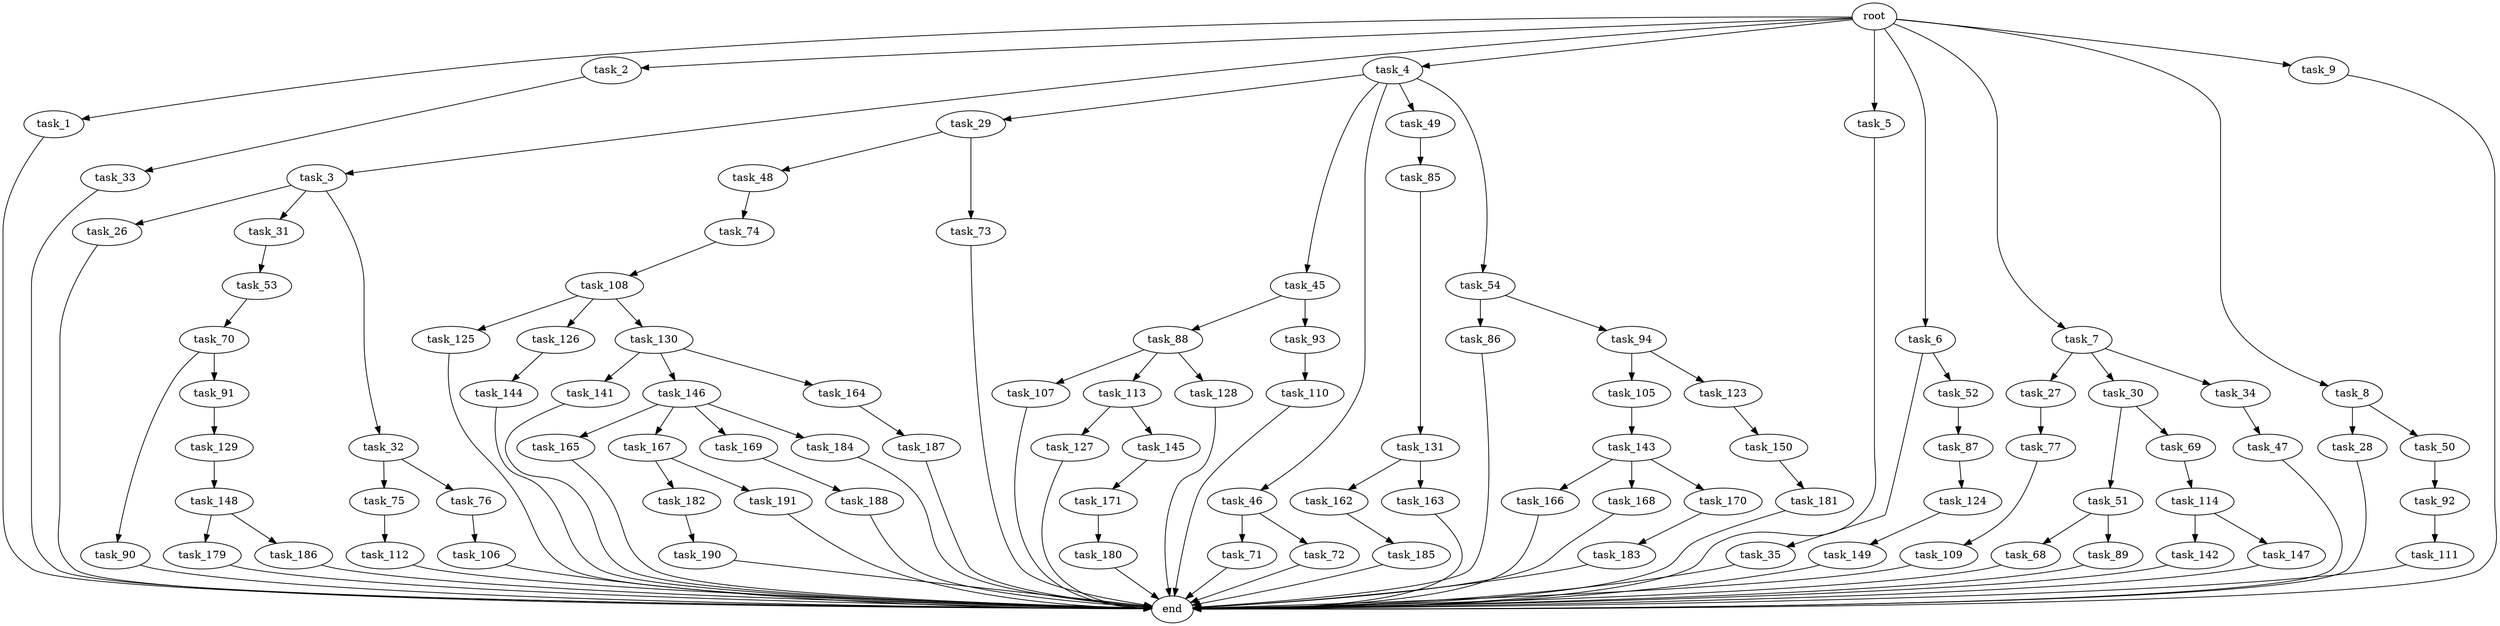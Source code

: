 digraph G {
  root [size="0.000000"];
  task_1 [size="10.240000"];
  task_2 [size="10.240000"];
  task_3 [size="10.240000"];
  task_4 [size="10.240000"];
  task_5 [size="10.240000"];
  task_6 [size="10.240000"];
  task_7 [size="10.240000"];
  task_8 [size="10.240000"];
  task_9 [size="10.240000"];
  task_26 [size="4209067950.080000"];
  task_27 [size="773094113.280000"];
  task_28 [size="5497558138.880000"];
  task_29 [size="6957847019.520000"];
  task_30 [size="773094113.280000"];
  task_31 [size="4209067950.080000"];
  task_32 [size="4209067950.080000"];
  task_33 [size="2147483648.000000"];
  task_34 [size="773094113.280000"];
  task_35 [size="8589934592.000000"];
  task_45 [size="6957847019.520000"];
  task_46 [size="6957847019.520000"];
  task_47 [size="1374389534.720000"];
  task_48 [size="1374389534.720000"];
  task_49 [size="6957847019.520000"];
  task_50 [size="5497558138.880000"];
  task_51 [size="5497558138.880000"];
  task_52 [size="8589934592.000000"];
  task_53 [size="4209067950.080000"];
  task_54 [size="6957847019.520000"];
  task_68 [size="6957847019.520000"];
  task_69 [size="5497558138.880000"];
  task_70 [size="2147483648.000000"];
  task_71 [size="6957847019.520000"];
  task_72 [size="6957847019.520000"];
  task_73 [size="1374389534.720000"];
  task_74 [size="6957847019.520000"];
  task_75 [size="2147483648.000000"];
  task_76 [size="2147483648.000000"];
  task_77 [size="8589934592.000000"];
  task_85 [size="1374389534.720000"];
  task_86 [size="773094113.280000"];
  task_87 [size="343597383.680000"];
  task_88 [size="3092376453.120000"];
  task_89 [size="6957847019.520000"];
  task_90 [size="773094113.280000"];
  task_91 [size="773094113.280000"];
  task_92 [size="3092376453.120000"];
  task_93 [size="3092376453.120000"];
  task_94 [size="773094113.280000"];
  task_105 [size="2147483648.000000"];
  task_106 [size="773094113.280000"];
  task_107 [size="6957847019.520000"];
  task_108 [size="5497558138.880000"];
  task_109 [size="343597383.680000"];
  task_110 [size="5497558138.880000"];
  task_111 [size="3092376453.120000"];
  task_112 [size="6957847019.520000"];
  task_113 [size="6957847019.520000"];
  task_114 [size="8589934592.000000"];
  task_123 [size="2147483648.000000"];
  task_124 [size="773094113.280000"];
  task_125 [size="773094113.280000"];
  task_126 [size="773094113.280000"];
  task_127 [size="773094113.280000"];
  task_128 [size="6957847019.520000"];
  task_129 [size="6957847019.520000"];
  task_130 [size="773094113.280000"];
  task_131 [size="8589934592.000000"];
  task_141 [size="8589934592.000000"];
  task_142 [size="8589934592.000000"];
  task_143 [size="2147483648.000000"];
  task_144 [size="8589934592.000000"];
  task_145 [size="773094113.280000"];
  task_146 [size="8589934592.000000"];
  task_147 [size="8589934592.000000"];
  task_148 [size="5497558138.880000"];
  task_149 [size="2147483648.000000"];
  task_150 [size="773094113.280000"];
  task_162 [size="343597383.680000"];
  task_163 [size="343597383.680000"];
  task_164 [size="8589934592.000000"];
  task_165 [size="3092376453.120000"];
  task_166 [size="5497558138.880000"];
  task_167 [size="3092376453.120000"];
  task_168 [size="5497558138.880000"];
  task_169 [size="3092376453.120000"];
  task_170 [size="5497558138.880000"];
  task_171 [size="6957847019.520000"];
  task_179 [size="6957847019.520000"];
  task_180 [size="343597383.680000"];
  task_181 [size="773094113.280000"];
  task_182 [size="3092376453.120000"];
  task_183 [size="2147483648.000000"];
  task_184 [size="3092376453.120000"];
  task_185 [size="8589934592.000000"];
  task_186 [size="6957847019.520000"];
  task_187 [size="2147483648.000000"];
  task_188 [size="4209067950.080000"];
  task_190 [size="1374389534.720000"];
  task_191 [size="3092376453.120000"];
  end [size="0.000000"];

  root -> task_1 [size="1.000000"];
  root -> task_2 [size="1.000000"];
  root -> task_3 [size="1.000000"];
  root -> task_4 [size="1.000000"];
  root -> task_5 [size="1.000000"];
  root -> task_6 [size="1.000000"];
  root -> task_7 [size="1.000000"];
  root -> task_8 [size="1.000000"];
  root -> task_9 [size="1.000000"];
  task_1 -> end [size="1.000000"];
  task_2 -> task_33 [size="209715200.000000"];
  task_3 -> task_26 [size="411041792.000000"];
  task_3 -> task_31 [size="411041792.000000"];
  task_3 -> task_32 [size="411041792.000000"];
  task_4 -> task_29 [size="679477248.000000"];
  task_4 -> task_45 [size="679477248.000000"];
  task_4 -> task_46 [size="679477248.000000"];
  task_4 -> task_49 [size="679477248.000000"];
  task_4 -> task_54 [size="679477248.000000"];
  task_5 -> end [size="1.000000"];
  task_6 -> task_35 [size="838860800.000000"];
  task_6 -> task_52 [size="838860800.000000"];
  task_7 -> task_27 [size="75497472.000000"];
  task_7 -> task_30 [size="75497472.000000"];
  task_7 -> task_34 [size="75497472.000000"];
  task_8 -> task_28 [size="536870912.000000"];
  task_8 -> task_50 [size="536870912.000000"];
  task_9 -> end [size="1.000000"];
  task_26 -> end [size="1.000000"];
  task_27 -> task_77 [size="838860800.000000"];
  task_28 -> end [size="1.000000"];
  task_29 -> task_48 [size="134217728.000000"];
  task_29 -> task_73 [size="134217728.000000"];
  task_30 -> task_51 [size="536870912.000000"];
  task_30 -> task_69 [size="536870912.000000"];
  task_31 -> task_53 [size="411041792.000000"];
  task_32 -> task_75 [size="209715200.000000"];
  task_32 -> task_76 [size="209715200.000000"];
  task_33 -> end [size="1.000000"];
  task_34 -> task_47 [size="134217728.000000"];
  task_35 -> end [size="1.000000"];
  task_45 -> task_88 [size="301989888.000000"];
  task_45 -> task_93 [size="301989888.000000"];
  task_46 -> task_71 [size="679477248.000000"];
  task_46 -> task_72 [size="679477248.000000"];
  task_47 -> end [size="1.000000"];
  task_48 -> task_74 [size="679477248.000000"];
  task_49 -> task_85 [size="134217728.000000"];
  task_50 -> task_92 [size="301989888.000000"];
  task_51 -> task_68 [size="679477248.000000"];
  task_51 -> task_89 [size="679477248.000000"];
  task_52 -> task_87 [size="33554432.000000"];
  task_53 -> task_70 [size="209715200.000000"];
  task_54 -> task_86 [size="75497472.000000"];
  task_54 -> task_94 [size="75497472.000000"];
  task_68 -> end [size="1.000000"];
  task_69 -> task_114 [size="838860800.000000"];
  task_70 -> task_90 [size="75497472.000000"];
  task_70 -> task_91 [size="75497472.000000"];
  task_71 -> end [size="1.000000"];
  task_72 -> end [size="1.000000"];
  task_73 -> end [size="1.000000"];
  task_74 -> task_108 [size="536870912.000000"];
  task_75 -> task_112 [size="679477248.000000"];
  task_76 -> task_106 [size="75497472.000000"];
  task_77 -> task_109 [size="33554432.000000"];
  task_85 -> task_131 [size="838860800.000000"];
  task_86 -> end [size="1.000000"];
  task_87 -> task_124 [size="75497472.000000"];
  task_88 -> task_107 [size="679477248.000000"];
  task_88 -> task_113 [size="679477248.000000"];
  task_88 -> task_128 [size="679477248.000000"];
  task_89 -> end [size="1.000000"];
  task_90 -> end [size="1.000000"];
  task_91 -> task_129 [size="679477248.000000"];
  task_92 -> task_111 [size="301989888.000000"];
  task_93 -> task_110 [size="536870912.000000"];
  task_94 -> task_105 [size="209715200.000000"];
  task_94 -> task_123 [size="209715200.000000"];
  task_105 -> task_143 [size="209715200.000000"];
  task_106 -> end [size="1.000000"];
  task_107 -> end [size="1.000000"];
  task_108 -> task_125 [size="75497472.000000"];
  task_108 -> task_126 [size="75497472.000000"];
  task_108 -> task_130 [size="75497472.000000"];
  task_109 -> end [size="1.000000"];
  task_110 -> end [size="1.000000"];
  task_111 -> end [size="1.000000"];
  task_112 -> end [size="1.000000"];
  task_113 -> task_127 [size="75497472.000000"];
  task_113 -> task_145 [size="75497472.000000"];
  task_114 -> task_142 [size="838860800.000000"];
  task_114 -> task_147 [size="838860800.000000"];
  task_123 -> task_150 [size="75497472.000000"];
  task_124 -> task_149 [size="209715200.000000"];
  task_125 -> end [size="1.000000"];
  task_126 -> task_144 [size="838860800.000000"];
  task_127 -> end [size="1.000000"];
  task_128 -> end [size="1.000000"];
  task_129 -> task_148 [size="536870912.000000"];
  task_130 -> task_141 [size="838860800.000000"];
  task_130 -> task_146 [size="838860800.000000"];
  task_130 -> task_164 [size="838860800.000000"];
  task_131 -> task_162 [size="33554432.000000"];
  task_131 -> task_163 [size="33554432.000000"];
  task_141 -> end [size="1.000000"];
  task_142 -> end [size="1.000000"];
  task_143 -> task_166 [size="536870912.000000"];
  task_143 -> task_168 [size="536870912.000000"];
  task_143 -> task_170 [size="536870912.000000"];
  task_144 -> end [size="1.000000"];
  task_145 -> task_171 [size="679477248.000000"];
  task_146 -> task_165 [size="301989888.000000"];
  task_146 -> task_167 [size="301989888.000000"];
  task_146 -> task_169 [size="301989888.000000"];
  task_146 -> task_184 [size="301989888.000000"];
  task_147 -> end [size="1.000000"];
  task_148 -> task_179 [size="679477248.000000"];
  task_148 -> task_186 [size="679477248.000000"];
  task_149 -> end [size="1.000000"];
  task_150 -> task_181 [size="75497472.000000"];
  task_162 -> task_185 [size="838860800.000000"];
  task_163 -> end [size="1.000000"];
  task_164 -> task_187 [size="209715200.000000"];
  task_165 -> end [size="1.000000"];
  task_166 -> end [size="1.000000"];
  task_167 -> task_182 [size="301989888.000000"];
  task_167 -> task_191 [size="301989888.000000"];
  task_168 -> end [size="1.000000"];
  task_169 -> task_188 [size="411041792.000000"];
  task_170 -> task_183 [size="209715200.000000"];
  task_171 -> task_180 [size="33554432.000000"];
  task_179 -> end [size="1.000000"];
  task_180 -> end [size="1.000000"];
  task_181 -> end [size="1.000000"];
  task_182 -> task_190 [size="134217728.000000"];
  task_183 -> end [size="1.000000"];
  task_184 -> end [size="1.000000"];
  task_185 -> end [size="1.000000"];
  task_186 -> end [size="1.000000"];
  task_187 -> end [size="1.000000"];
  task_188 -> end [size="1.000000"];
  task_190 -> end [size="1.000000"];
  task_191 -> end [size="1.000000"];
}

